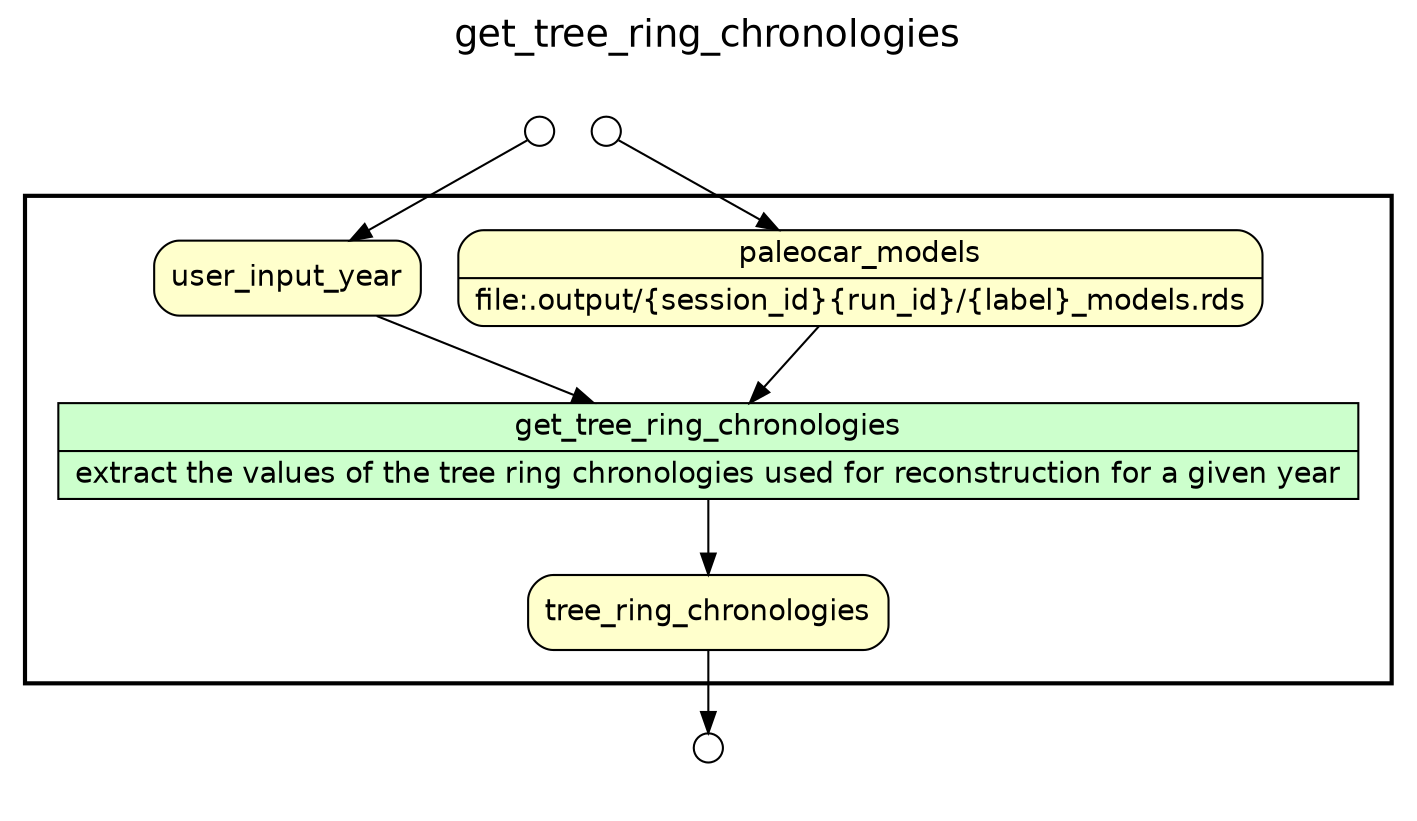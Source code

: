 
/* Start of top-level graph */
digraph Workflow {
rankdir=TB

/* Title for graph */
fontname=Helvetica; fontsize=18; labelloc=t
label=get_tree_ring_chronologies

/* Start of double cluster for drawing box around nodes in workflow */
subgraph cluster_workflow_box_outer { label=""; color=black; penwidth=2
subgraph cluster_workflow_box_inner { label=""; penwidth=0

/* Style for nodes representing atomic programs in workflow */
node[shape=box style=filled fillcolor="#CCFFCC" peripheries=1 fontname=Helvetica]

/* Nodes representing atomic programs in workflow */
get_tree_ring_chronologies [shape=record rankdir=LR label="{<f0> get_tree_ring_chronologies |<f1> extract the values of the tree ring chronologies used for reconstruction for a given year}"];

/* Style for nodes representing non-parameter data channels in workflow */
node[shape=box style="rounded,filled" fillcolor="#FFFFCC" peripheries=1 fontname=Helvetica]

/* Nodes for non-parameter data channels in workflow */
tree_ring_chronologies
paleocar_models [shape=record rankdir=LR label="{<f0> paleocar_models |<f1> file\:.output/\{session_id\}\{run_id\}/\{label\}_models.rds}"];
user_input_year

/* Style for nodes representing parameter channels in workflow */
node[shape=box style="rounded,filled" fillcolor="#FCFCFC" peripheries=1 fontname=Helvetica]

/* Nodes representing parameter channels in workflow */

/* Edges representing connections between programs and channels */
get_tree_ring_chronologies -> tree_ring_chronologies
paleocar_models -> get_tree_ring_chronologies
user_input_year -> get_tree_ring_chronologies

/* End of double cluster for drawing box around nodes in workflow */
}}

/* Hidden double-cluster for grouping workflow input ports */
subgraph cluster_input_ports_group_outer { label=""; penwidth=0
subgraph cluster_input_ports_group_inner { label=""; penwidth=0

/* Style for nodes representing workflow input ports */
node[shape=circle style="rounded,filled" fillcolor="#FFFFFF" peripheries=1 fontname=Helvetica width=0.2]

/* Nodes representing workflow input ports */
paleocar_models_input_port [label=""]
user_input_year_input_port [label=""]

/* End of double-cluster for grouping workflow input ports */
}}

/* Hidden double-cluster for grouping workflow output ports */
subgraph cluster_output_ports_group_outer { label=""; penwidth=0
subgraph cluster_output_ports_group_inner { label=""; penwidth=0

/* Style for nodes representing workflow output ports */
node[shape=circle style="rounded,filled" fillcolor="#FFFFFF" peripheries=1 fontname=Helvetica width=0.2]

/* Nodes representing workflow output ports */
tree_ring_chronologies_output_port [label=""]

/* End of double-cluster for grouping workflow output ports */
}}

/* Edges from input ports to channels */
paleocar_models_input_port -> paleocar_models
user_input_year_input_port -> user_input_year

/* Edges from channels to output ports */
tree_ring_chronologies -> tree_ring_chronologies_output_port

/* End of top-level graph */
}
